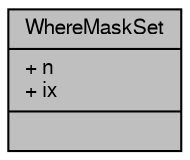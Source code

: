 digraph "WhereMaskSet"
{
  edge [fontname="FreeSans",fontsize="10",labelfontname="FreeSans",labelfontsize="10"];
  node [fontname="FreeSans",fontsize="10",shape=record];
  Node1 [label="{WhereMaskSet\n|+ n\l+ ix\l|}",height=0.2,width=0.4,color="black", fillcolor="grey75", style="filled", fontcolor="black"];
}
